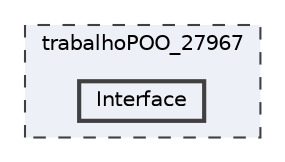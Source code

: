 digraph "trabalhoPOO_27967/Interface"
{
 // LATEX_PDF_SIZE
  bgcolor="transparent";
  edge [fontname=Helvetica,fontsize=10,labelfontname=Helvetica,labelfontsize=10];
  node [fontname=Helvetica,fontsize=10,shape=box,height=0.2,width=0.4];
  compound=true
  subgraph clusterdir_2febc12c3c491208b6bb30c417a778ab {
    graph [ bgcolor="#edf0f7", pencolor="grey25", label="trabalhoPOO_27967", fontname=Helvetica,fontsize=10 style="filled,dashed", URL="dir_2febc12c3c491208b6bb30c417a778ab.html",tooltip=""]
  dir_f84f82304bc49da86f24897bd622b49f [label="Interface", fillcolor="#edf0f7", color="grey25", style="filled,bold", URL="dir_f84f82304bc49da86f24897bd622b49f.html",tooltip=""];
  }
}
